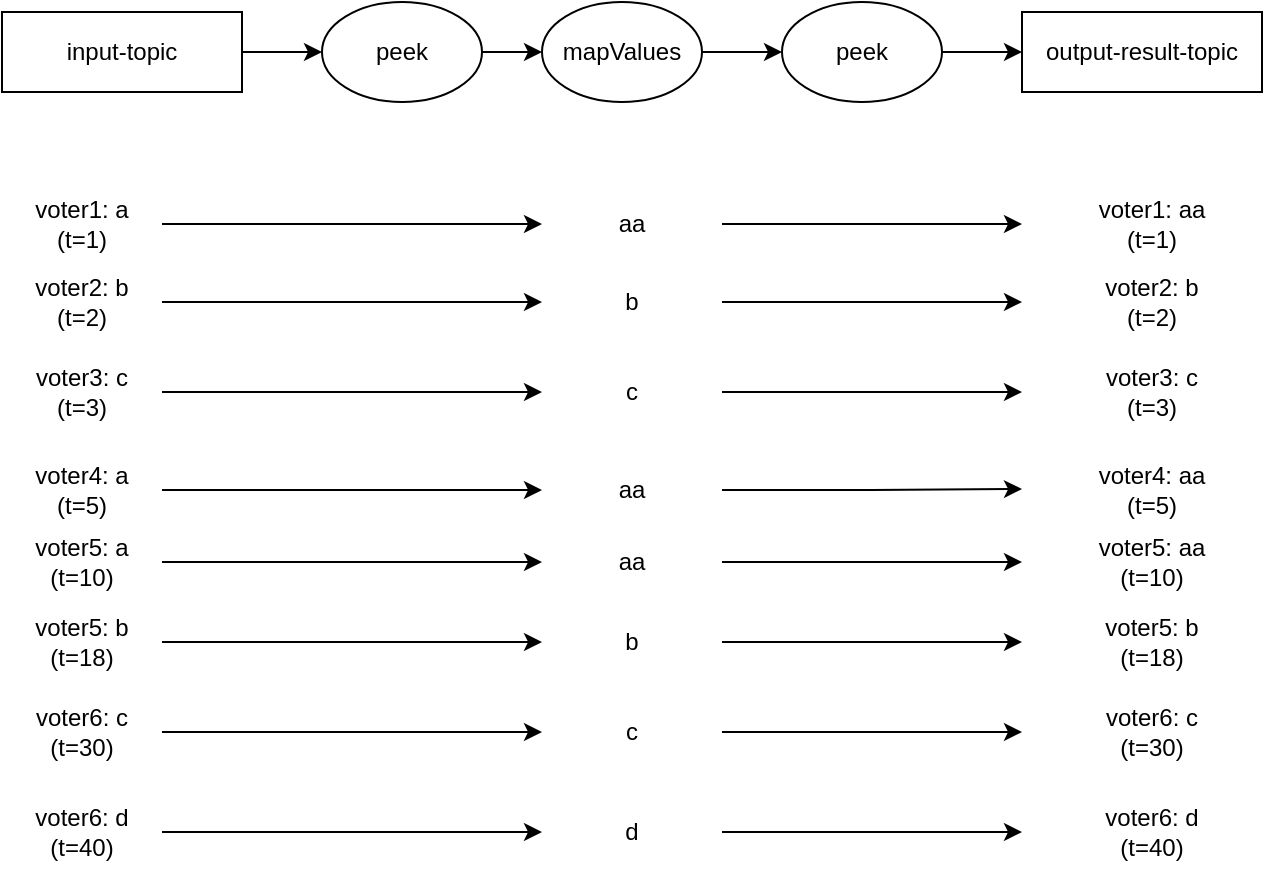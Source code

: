 <mxfile version="24.7.16">
  <diagram name="페이지-1" id="8g5Zn0wMJFjncriXSSx3">
    <mxGraphModel dx="524" dy="995" grid="1" gridSize="10" guides="1" tooltips="1" connect="1" arrows="1" fold="1" page="1" pageScale="1" pageWidth="1169" pageHeight="827" math="0" shadow="0">
      <root>
        <mxCell id="0" />
        <mxCell id="1" parent="0" />
        <mxCell id="YSBqtBmiVnbz6bbUz158-4" style="edgeStyle=orthogonalEdgeStyle;rounded=0;orthogonalLoop=1;jettySize=auto;html=1;entryX=0;entryY=0.5;entryDx=0;entryDy=0;" edge="1" parent="1" source="pKS4B4EWEE2jMQGI_RAB-52" target="YSBqtBmiVnbz6bbUz158-1">
          <mxGeometry relative="1" as="geometry" />
        </mxCell>
        <mxCell id="pKS4B4EWEE2jMQGI_RAB-52" value="&lt;div&gt;&lt;font&gt;input-topic&lt;/font&gt;&lt;/div&gt;" style="rounded=0;whiteSpace=wrap;html=1;strokeColor=#000000;fontColor=#000000;" parent="1" vertex="1">
          <mxGeometry x="80" y="160" width="120" height="40" as="geometry" />
        </mxCell>
        <mxCell id="YSBqtBmiVnbz6bbUz158-6" style="edgeStyle=orthogonalEdgeStyle;rounded=0;orthogonalLoop=1;jettySize=auto;html=1;entryX=0;entryY=0.5;entryDx=0;entryDy=0;" edge="1" parent="1" source="pKS4B4EWEE2jMQGI_RAB-54" target="YSBqtBmiVnbz6bbUz158-2">
          <mxGeometry relative="1" as="geometry" />
        </mxCell>
        <mxCell id="pKS4B4EWEE2jMQGI_RAB-54" value="mapValues" style="ellipse;whiteSpace=wrap;html=1;strokeColor=#000000;fontColor=#000000;" parent="1" vertex="1">
          <mxGeometry x="350" y="155" width="80" height="50" as="geometry" />
        </mxCell>
        <mxCell id="cnL0BJFdg0d7fFRK8mFJ-2" value="output-result-topic" style="rounded=0;whiteSpace=wrap;html=1;strokeColor=#000000;fontColor=#000000;" parent="1" vertex="1">
          <mxGeometry x="590" y="160" width="120" height="40" as="geometry" />
        </mxCell>
        <mxCell id="Bi6lJuceC_sSA9WiSDit-1" style="edgeStyle=orthogonalEdgeStyle;rounded=0;orthogonalLoop=1;jettySize=auto;html=1;entryX=0;entryY=0.5;entryDx=0;entryDy=0;" parent="1" source="Bi6lJuceC_sSA9WiSDit-2" target="Bi6lJuceC_sSA9WiSDit-4" edge="1">
          <mxGeometry relative="1" as="geometry" />
        </mxCell>
        <mxCell id="Bi6lJuceC_sSA9WiSDit-2" value="voter1: a&lt;div&gt;(t=1)&lt;/div&gt;" style="text;html=1;align=center;verticalAlign=middle;whiteSpace=wrap;rounded=0;fontColor=#000000;" parent="1" vertex="1">
          <mxGeometry x="80" y="251" width="80" height="30" as="geometry" />
        </mxCell>
        <mxCell id="Bi6lJuceC_sSA9WiSDit-3" style="edgeStyle=orthogonalEdgeStyle;rounded=0;orthogonalLoop=1;jettySize=auto;html=1;" parent="1" source="Bi6lJuceC_sSA9WiSDit-4" target="Bi6lJuceC_sSA9WiSDit-5" edge="1">
          <mxGeometry relative="1" as="geometry" />
        </mxCell>
        <mxCell id="Bi6lJuceC_sSA9WiSDit-4" value="aa" style="text;html=1;align=center;verticalAlign=middle;whiteSpace=wrap;rounded=0;fontColor=#000000;" parent="1" vertex="1">
          <mxGeometry x="350" y="251" width="90" height="30" as="geometry" />
        </mxCell>
        <mxCell id="Bi6lJuceC_sSA9WiSDit-5" value="&lt;div&gt;&lt;span style=&quot;background-color: initial;&quot;&gt;voter1: aa&lt;/span&gt;&lt;/div&gt;&lt;div&gt;&lt;span style=&quot;background-color: initial;&quot;&gt;(t=1)&lt;/span&gt;&lt;br&gt;&lt;/div&gt;" style="text;html=1;align=center;verticalAlign=middle;whiteSpace=wrap;rounded=0;fontColor=#000000;" parent="1" vertex="1">
          <mxGeometry x="590" y="251" width="130" height="30" as="geometry" />
        </mxCell>
        <mxCell id="Bi6lJuceC_sSA9WiSDit-6" style="edgeStyle=orthogonalEdgeStyle;rounded=0;orthogonalLoop=1;jettySize=auto;html=1;entryX=0;entryY=0.5;entryDx=0;entryDy=0;" parent="1" source="Bi6lJuceC_sSA9WiSDit-7" target="Bi6lJuceC_sSA9WiSDit-9" edge="1">
          <mxGeometry relative="1" as="geometry" />
        </mxCell>
        <mxCell id="Bi6lJuceC_sSA9WiSDit-7" value="voter2: b&lt;div&gt;(t=2)&lt;/div&gt;" style="text;html=1;align=center;verticalAlign=middle;whiteSpace=wrap;rounded=0;fontColor=#000000;" parent="1" vertex="1">
          <mxGeometry x="80" y="290" width="80" height="30" as="geometry" />
        </mxCell>
        <mxCell id="Bi6lJuceC_sSA9WiSDit-8" style="edgeStyle=orthogonalEdgeStyle;rounded=0;orthogonalLoop=1;jettySize=auto;html=1;entryX=0;entryY=0.5;entryDx=0;entryDy=0;" parent="1" source="Bi6lJuceC_sSA9WiSDit-9" target="Bi6lJuceC_sSA9WiSDit-10" edge="1">
          <mxGeometry relative="1" as="geometry" />
        </mxCell>
        <mxCell id="Bi6lJuceC_sSA9WiSDit-9" value="b" style="text;html=1;align=center;verticalAlign=middle;whiteSpace=wrap;rounded=0;fontColor=#000000;" parent="1" vertex="1">
          <mxGeometry x="350" y="290" width="90" height="30" as="geometry" />
        </mxCell>
        <mxCell id="Bi6lJuceC_sSA9WiSDit-10" value="&lt;div&gt;&lt;span style=&quot;background-color: initial;&quot;&gt;voter2: b&lt;/span&gt;&lt;/div&gt;&lt;div&gt;&lt;span style=&quot;background-color: initial;&quot;&gt;(t=2)&lt;/span&gt;&lt;br&gt;&lt;/div&gt;" style="text;html=1;align=center;verticalAlign=middle;whiteSpace=wrap;rounded=0;fontColor=#000000;" parent="1" vertex="1">
          <mxGeometry x="590" y="290" width="130" height="30" as="geometry" />
        </mxCell>
        <mxCell id="Bi6lJuceC_sSA9WiSDit-11" style="edgeStyle=orthogonalEdgeStyle;rounded=0;orthogonalLoop=1;jettySize=auto;html=1;entryX=0;entryY=0.5;entryDx=0;entryDy=0;" parent="1" source="Bi6lJuceC_sSA9WiSDit-12" target="Bi6lJuceC_sSA9WiSDit-14" edge="1">
          <mxGeometry relative="1" as="geometry" />
        </mxCell>
        <mxCell id="Bi6lJuceC_sSA9WiSDit-12" value="voter3: c&lt;div&gt;(t=3)&lt;/div&gt;" style="text;html=1;align=center;verticalAlign=middle;whiteSpace=wrap;rounded=0;fontColor=#000000;" parent="1" vertex="1">
          <mxGeometry x="80" y="335" width="80" height="30" as="geometry" />
        </mxCell>
        <mxCell id="Bi6lJuceC_sSA9WiSDit-13" style="edgeStyle=orthogonalEdgeStyle;rounded=0;orthogonalLoop=1;jettySize=auto;html=1;" parent="1" source="Bi6lJuceC_sSA9WiSDit-14" target="Bi6lJuceC_sSA9WiSDit-15" edge="1">
          <mxGeometry relative="1" as="geometry" />
        </mxCell>
        <mxCell id="Bi6lJuceC_sSA9WiSDit-14" value="c" style="text;html=1;align=center;verticalAlign=middle;whiteSpace=wrap;rounded=0;fontColor=#000000;" parent="1" vertex="1">
          <mxGeometry x="350" y="335" width="90" height="30" as="geometry" />
        </mxCell>
        <mxCell id="Bi6lJuceC_sSA9WiSDit-15" value="&lt;div&gt;&lt;span style=&quot;background-color: initial;&quot;&gt;voter3: c&lt;/span&gt;&lt;/div&gt;&lt;div&gt;&lt;span style=&quot;background-color: initial;&quot;&gt;(t=3)&lt;/span&gt;&lt;br&gt;&lt;/div&gt;" style="text;html=1;align=center;verticalAlign=middle;whiteSpace=wrap;rounded=0;fontColor=#000000;" parent="1" vertex="1">
          <mxGeometry x="590" y="330" width="130" height="40" as="geometry" />
        </mxCell>
        <mxCell id="Bi6lJuceC_sSA9WiSDit-16" style="edgeStyle=orthogonalEdgeStyle;rounded=0;orthogonalLoop=1;jettySize=auto;html=1;entryX=0;entryY=0.5;entryDx=0;entryDy=0;" parent="1" source="Bi6lJuceC_sSA9WiSDit-17" target="Bi6lJuceC_sSA9WiSDit-19" edge="1">
          <mxGeometry relative="1" as="geometry" />
        </mxCell>
        <mxCell id="Bi6lJuceC_sSA9WiSDit-17" value="voter4: a&lt;div&gt;(t=5)&lt;/div&gt;" style="text;html=1;align=center;verticalAlign=middle;whiteSpace=wrap;rounded=0;fontColor=#000000;" parent="1" vertex="1">
          <mxGeometry x="80" y="384" width="80" height="30" as="geometry" />
        </mxCell>
        <mxCell id="Bi6lJuceC_sSA9WiSDit-18" style="edgeStyle=orthogonalEdgeStyle;rounded=0;orthogonalLoop=1;jettySize=auto;html=1;" parent="1" source="Bi6lJuceC_sSA9WiSDit-19" target="Bi6lJuceC_sSA9WiSDit-20" edge="1">
          <mxGeometry relative="1" as="geometry" />
        </mxCell>
        <mxCell id="Bi6lJuceC_sSA9WiSDit-19" value="aa" style="text;html=1;align=center;verticalAlign=middle;whiteSpace=wrap;rounded=0;fontColor=#000000;" parent="1" vertex="1">
          <mxGeometry x="350" y="384" width="90" height="30" as="geometry" />
        </mxCell>
        <mxCell id="Bi6lJuceC_sSA9WiSDit-20" value="&lt;div&gt;&lt;span style=&quot;background-color: initial;&quot;&gt;voter4: aa&lt;/span&gt;&lt;/div&gt;&lt;div&gt;&lt;span style=&quot;background-color: initial;&quot;&gt;(t=5&lt;/span&gt;&lt;span style=&quot;background-color: initial; text-wrap: nowrap; color: rgba(0, 0, 0, 0); font-family: monospace; font-size: 0px; text-align: start;&quot;&gt;%3CmxGraphModel%3E%3Croot%3E%3CmxCell%20id%3D%220%22%2F%3E%3CmxCell%20id%3D%221%22%20parent%3D%220%22%2F%3E%3CmxCell%20id%3D%222%22%20style%3D%22edgeStyle%3DorthogonalEdgeStyle%3Brounded%3D0%3BorthogonalLoop%3D1%3BjettySize%3Dauto%3Bhtml%3D1%3BentryX%3D0%3BentryY%3D0.5%3BentryDx%3D0%3BentryDy%3D0%3B%22%20edge%3D%221%22%20source%3D%223%22%20target%3D%225%22%20parent%3D%221%22%3E%3CmxGeometry%20relative%3D%221%22%20as%3D%22geometry%22%2F%3E%3C%2FmxCell%3E%3CmxCell%20id%3D%223%22%20value%3D%22voter3%3A%20c%26lt%3Bdiv%26gt%3B(t%3D3)%26lt%3B%2Fdiv%26gt%3B%22%20style%3D%22text%3Bhtml%3D1%3Balign%3Dcenter%3BverticalAlign%3Dmiddle%3BwhiteSpace%3Dwrap%3Brounded%3D0%3BfontColor%3D%23000000%3B%22%20vertex%3D%221%22%20parent%3D%221%22%3E%3CmxGeometry%20x%3D%2280%22%20y%3D%22330%22%20width%3D%2280%22%20height%3D%2230%22%20as%3D%22geometry%22%2F%3E%3C%2FmxCell%3E%3CmxCell%20id%3D%224%22%20style%3D%22edgeStyle%3DorthogonalEdgeStyle%3Brounded%3D0%3BorthogonalLoop%3D1%3BjettySize%3Dauto%3Bhtml%3D1%3B%22%20edge%3D%221%22%20source%3D%225%22%20target%3D%226%22%20parent%3D%221%22%3E%3CmxGeometry%20relative%3D%221%22%20as%3D%22geometry%22%2F%3E%3C%2FmxCell%3E%3CmxCell%20id%3D%225%22%20value%3D%22branch-other%22%20style%3D%22text%3Bhtml%3D1%3Balign%3Dcenter%3BverticalAlign%3Dmiddle%3BwhiteSpace%3Dwrap%3Brounded%3D0%3BfontColor%3D%23000000%3B%22%20vertex%3D%221%22%20parent%3D%221%22%3E%3CmxGeometry%20x%3D%22350%22%20y%3D%22330%22%20width%3D%2280%22%20height%3D%2230%22%20as%3D%22geometry%22%2F%3E%3C%2FmxCell%3E%3CmxCell%20id%3D%226%22%20value%3D%22%26lt%3Bdiv%26gt%3Boutput-other-topic%26lt%3Bbr%26gt%3B%26lt%3B%2Fdiv%26gt%3Bvoter3%3A%20c%26lt%3Bspan%20style%3D%26quot%3Bbackground-color%3A%20initial%3B%26quot%3B%26gt%3B(t%3D3)%26lt%3B%2Fspan%26gt%3B%22%20style%3D%22text%3Bhtml%3D1%3Balign%3Dcenter%3BverticalAlign%3Dmiddle%3BwhiteSpace%3Dwrap%3Brounded%3D0%3BfontColor%3D%23000000%3B%22%20vertex%3D%221%22%20parent%3D%221%22%3E%3CmxGeometry%20x%3D%22510%22%20y%3D%22330%22%20width%3D%22130%22%20height%3D%2230%22%20as%3D%22geometry%22%2F%3E%3C%2FmxCell%3E%3C%2Froot%3E%3C%2FmxGraphModel%3E&lt;/span&gt;&lt;span style=&quot;background-color: initial;&quot;&gt;)&lt;/span&gt;&lt;br&gt;&lt;/div&gt;" style="text;html=1;align=center;verticalAlign=middle;whiteSpace=wrap;rounded=0;fontColor=#000000;" parent="1" vertex="1">
          <mxGeometry x="590" y="383.5" width="130" height="30" as="geometry" />
        </mxCell>
        <mxCell id="Bi6lJuceC_sSA9WiSDit-21" style="edgeStyle=orthogonalEdgeStyle;rounded=0;orthogonalLoop=1;jettySize=auto;html=1;entryX=0;entryY=0.5;entryDx=0;entryDy=0;" parent="1" source="Bi6lJuceC_sSA9WiSDit-22" target="Bi6lJuceC_sSA9WiSDit-24" edge="1">
          <mxGeometry relative="1" as="geometry" />
        </mxCell>
        <mxCell id="Bi6lJuceC_sSA9WiSDit-22" value="voter5: a&lt;div&gt;(t=10)&lt;/div&gt;" style="text;html=1;align=center;verticalAlign=middle;whiteSpace=wrap;rounded=0;fontColor=#000000;" parent="1" vertex="1">
          <mxGeometry x="80" y="420" width="80" height="30" as="geometry" />
        </mxCell>
        <mxCell id="Bi6lJuceC_sSA9WiSDit-23" style="edgeStyle=orthogonalEdgeStyle;rounded=0;orthogonalLoop=1;jettySize=auto;html=1;" parent="1" source="Bi6lJuceC_sSA9WiSDit-24" target="Bi6lJuceC_sSA9WiSDit-25" edge="1">
          <mxGeometry relative="1" as="geometry" />
        </mxCell>
        <mxCell id="Bi6lJuceC_sSA9WiSDit-24" value="aa" style="text;html=1;align=center;verticalAlign=middle;whiteSpace=wrap;rounded=0;fontColor=#000000;" parent="1" vertex="1">
          <mxGeometry x="350" y="420" width="90" height="30" as="geometry" />
        </mxCell>
        <mxCell id="Bi6lJuceC_sSA9WiSDit-25" value="&lt;div&gt;&lt;span style=&quot;background-color: initial;&quot;&gt;voter5: aa&lt;/span&gt;&lt;/div&gt;&lt;div&gt;&lt;span style=&quot;background-color: initial;&quot;&gt;(t=10)&lt;/span&gt;&lt;br&gt;&lt;/div&gt;" style="text;html=1;align=center;verticalAlign=middle;whiteSpace=wrap;rounded=0;fontColor=#000000;" parent="1" vertex="1">
          <mxGeometry x="590" y="420" width="130" height="30" as="geometry" />
        </mxCell>
        <mxCell id="Bi6lJuceC_sSA9WiSDit-26" style="edgeStyle=orthogonalEdgeStyle;rounded=0;orthogonalLoop=1;jettySize=auto;html=1;entryX=0;entryY=0.5;entryDx=0;entryDy=0;" parent="1" source="Bi6lJuceC_sSA9WiSDit-27" target="Bi6lJuceC_sSA9WiSDit-29" edge="1">
          <mxGeometry relative="1" as="geometry" />
        </mxCell>
        <mxCell id="Bi6lJuceC_sSA9WiSDit-27" value="voter5: b&lt;div&gt;(t=18)&lt;/div&gt;" style="text;html=1;align=center;verticalAlign=middle;whiteSpace=wrap;rounded=0;fontColor=#000000;" parent="1" vertex="1">
          <mxGeometry x="80" y="460" width="80" height="30" as="geometry" />
        </mxCell>
        <mxCell id="Bi6lJuceC_sSA9WiSDit-28" style="edgeStyle=orthogonalEdgeStyle;rounded=0;orthogonalLoop=1;jettySize=auto;html=1;" parent="1" source="Bi6lJuceC_sSA9WiSDit-29" target="Bi6lJuceC_sSA9WiSDit-30" edge="1">
          <mxGeometry relative="1" as="geometry" />
        </mxCell>
        <mxCell id="Bi6lJuceC_sSA9WiSDit-29" value="b" style="text;html=1;align=center;verticalAlign=middle;whiteSpace=wrap;rounded=0;fontColor=#000000;" parent="1" vertex="1">
          <mxGeometry x="350" y="460" width="90" height="30" as="geometry" />
        </mxCell>
        <mxCell id="Bi6lJuceC_sSA9WiSDit-30" value="&lt;div&gt;&lt;span style=&quot;background-color: initial;&quot;&gt;voter5: b&lt;/span&gt;&lt;/div&gt;&lt;div&gt;&lt;span style=&quot;background-color: initial;&quot;&gt;(t=18)&lt;/span&gt;&lt;br&gt;&lt;/div&gt;" style="text;html=1;align=center;verticalAlign=middle;whiteSpace=wrap;rounded=0;fontColor=#000000;" parent="1" vertex="1">
          <mxGeometry x="590" y="460" width="130" height="30" as="geometry" />
        </mxCell>
        <mxCell id="Bi6lJuceC_sSA9WiSDit-31" style="edgeStyle=orthogonalEdgeStyle;rounded=0;orthogonalLoop=1;jettySize=auto;html=1;entryX=0;entryY=0.5;entryDx=0;entryDy=0;" parent="1" source="Bi6lJuceC_sSA9WiSDit-32" target="Bi6lJuceC_sSA9WiSDit-34" edge="1">
          <mxGeometry relative="1" as="geometry" />
        </mxCell>
        <mxCell id="Bi6lJuceC_sSA9WiSDit-32" value="voter6: c&lt;div&gt;(t=30)&lt;/div&gt;" style="text;html=1;align=center;verticalAlign=middle;whiteSpace=wrap;rounded=0;fontColor=#000000;" parent="1" vertex="1">
          <mxGeometry x="80" y="505" width="80" height="30" as="geometry" />
        </mxCell>
        <mxCell id="Bi6lJuceC_sSA9WiSDit-33" style="edgeStyle=orthogonalEdgeStyle;rounded=0;orthogonalLoop=1;jettySize=auto;html=1;" parent="1" source="Bi6lJuceC_sSA9WiSDit-34" target="Bi6lJuceC_sSA9WiSDit-35" edge="1">
          <mxGeometry relative="1" as="geometry" />
        </mxCell>
        <mxCell id="Bi6lJuceC_sSA9WiSDit-34" value="c" style="text;html=1;align=center;verticalAlign=middle;whiteSpace=wrap;rounded=0;fontColor=#000000;" parent="1" vertex="1">
          <mxGeometry x="350" y="505" width="90" height="30" as="geometry" />
        </mxCell>
        <mxCell id="Bi6lJuceC_sSA9WiSDit-35" value="&lt;div&gt;&lt;span style=&quot;background-color: initial;&quot;&gt;voter6: c&lt;/span&gt;&lt;/div&gt;&lt;div&gt;&lt;span style=&quot;background-color: initial;&quot;&gt;(t=30)&lt;/span&gt;&lt;br&gt;&lt;/div&gt;" style="text;html=1;align=center;verticalAlign=middle;whiteSpace=wrap;rounded=0;fontColor=#000000;" parent="1" vertex="1">
          <mxGeometry x="590" y="500" width="130" height="40" as="geometry" />
        </mxCell>
        <mxCell id="Bi6lJuceC_sSA9WiSDit-36" style="edgeStyle=orthogonalEdgeStyle;rounded=0;orthogonalLoop=1;jettySize=auto;html=1;entryX=0;entryY=0.5;entryDx=0;entryDy=0;" parent="1" source="Bi6lJuceC_sSA9WiSDit-37" target="Bi6lJuceC_sSA9WiSDit-39" edge="1">
          <mxGeometry relative="1" as="geometry" />
        </mxCell>
        <mxCell id="Bi6lJuceC_sSA9WiSDit-37" value="voter6: d&lt;div&gt;(t=40)&lt;/div&gt;" style="text;html=1;align=center;verticalAlign=middle;whiteSpace=wrap;rounded=0;fontColor=#000000;" parent="1" vertex="1">
          <mxGeometry x="80" y="555" width="80" height="30" as="geometry" />
        </mxCell>
        <mxCell id="Bi6lJuceC_sSA9WiSDit-38" style="edgeStyle=orthogonalEdgeStyle;rounded=0;orthogonalLoop=1;jettySize=auto;html=1;" parent="1" source="Bi6lJuceC_sSA9WiSDit-39" target="Bi6lJuceC_sSA9WiSDit-40" edge="1">
          <mxGeometry relative="1" as="geometry" />
        </mxCell>
        <mxCell id="Bi6lJuceC_sSA9WiSDit-39" value="d" style="text;html=1;align=center;verticalAlign=middle;whiteSpace=wrap;rounded=0;fontColor=#000000;" parent="1" vertex="1">
          <mxGeometry x="350" y="555" width="90" height="30" as="geometry" />
        </mxCell>
        <mxCell id="Bi6lJuceC_sSA9WiSDit-40" value="&lt;div&gt;&lt;span style=&quot;background-color: initial;&quot;&gt;voter6: d&lt;/span&gt;&lt;/div&gt;&lt;div&gt;&lt;span style=&quot;background-color: initial;&quot;&gt;(t=40)&lt;/span&gt;&lt;/div&gt;" style="text;html=1;align=center;verticalAlign=middle;whiteSpace=wrap;rounded=0;fontColor=#000000;" parent="1" vertex="1">
          <mxGeometry x="590" y="550" width="130" height="40" as="geometry" />
        </mxCell>
        <mxCell id="YSBqtBmiVnbz6bbUz158-5" style="edgeStyle=orthogonalEdgeStyle;rounded=0;orthogonalLoop=1;jettySize=auto;html=1;entryX=0;entryY=0.5;entryDx=0;entryDy=0;" edge="1" parent="1" source="YSBqtBmiVnbz6bbUz158-1" target="pKS4B4EWEE2jMQGI_RAB-54">
          <mxGeometry relative="1" as="geometry" />
        </mxCell>
        <mxCell id="YSBqtBmiVnbz6bbUz158-1" value="peek" style="ellipse;whiteSpace=wrap;html=1;strokeColor=#000000;fontColor=#000000;" vertex="1" parent="1">
          <mxGeometry x="240" y="155" width="80" height="50" as="geometry" />
        </mxCell>
        <mxCell id="YSBqtBmiVnbz6bbUz158-7" style="edgeStyle=orthogonalEdgeStyle;rounded=0;orthogonalLoop=1;jettySize=auto;html=1;entryX=0;entryY=0.5;entryDx=0;entryDy=0;" edge="1" parent="1" source="YSBqtBmiVnbz6bbUz158-2" target="cnL0BJFdg0d7fFRK8mFJ-2">
          <mxGeometry relative="1" as="geometry" />
        </mxCell>
        <mxCell id="YSBqtBmiVnbz6bbUz158-2" value="peek" style="ellipse;whiteSpace=wrap;html=1;strokeColor=#000000;fontColor=#000000;" vertex="1" parent="1">
          <mxGeometry x="470" y="155" width="80" height="50" as="geometry" />
        </mxCell>
      </root>
    </mxGraphModel>
  </diagram>
</mxfile>
